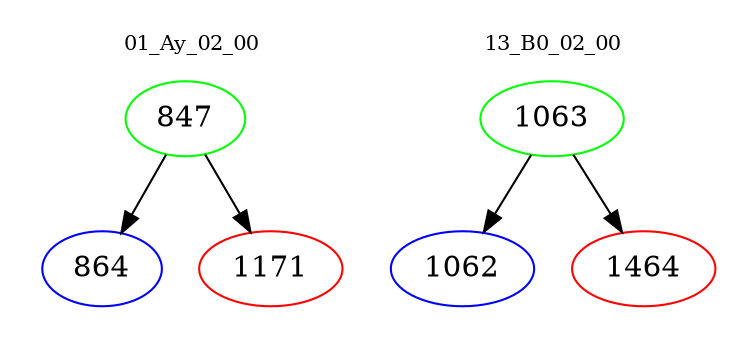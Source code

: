 digraph{
subgraph cluster_0 {
color = white
label = "01_Ay_02_00";
fontsize=10;
T0_847 [label="847", color="green"]
T0_847 -> T0_864 [color="black"]
T0_864 [label="864", color="blue"]
T0_847 -> T0_1171 [color="black"]
T0_1171 [label="1171", color="red"]
}
subgraph cluster_1 {
color = white
label = "13_B0_02_00";
fontsize=10;
T1_1063 [label="1063", color="green"]
T1_1063 -> T1_1062 [color="black"]
T1_1062 [label="1062", color="blue"]
T1_1063 -> T1_1464 [color="black"]
T1_1464 [label="1464", color="red"]
}
}

